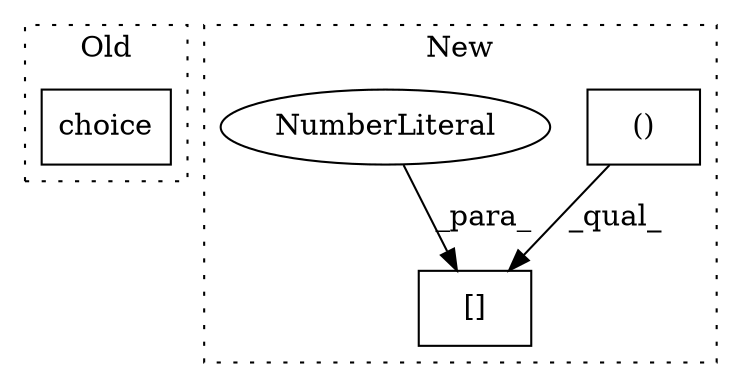 digraph G {
subgraph cluster0 {
1 [label="choice" a="32" s="17365,17416" l="7,1" shape="box"];
label = "Old";
style="dotted";
}
subgraph cluster1 {
2 [label="()" a="106" s="17393" l="24" shape="box"];
3 [label="[]" a="2" s="17583,17606" l="22,1" shape="box"];
4 [label="NumberLiteral" a="34" s="17605" l="1" shape="ellipse"];
label = "New";
style="dotted";
}
2 -> 3 [label="_qual_"];
4 -> 3 [label="_para_"];
}